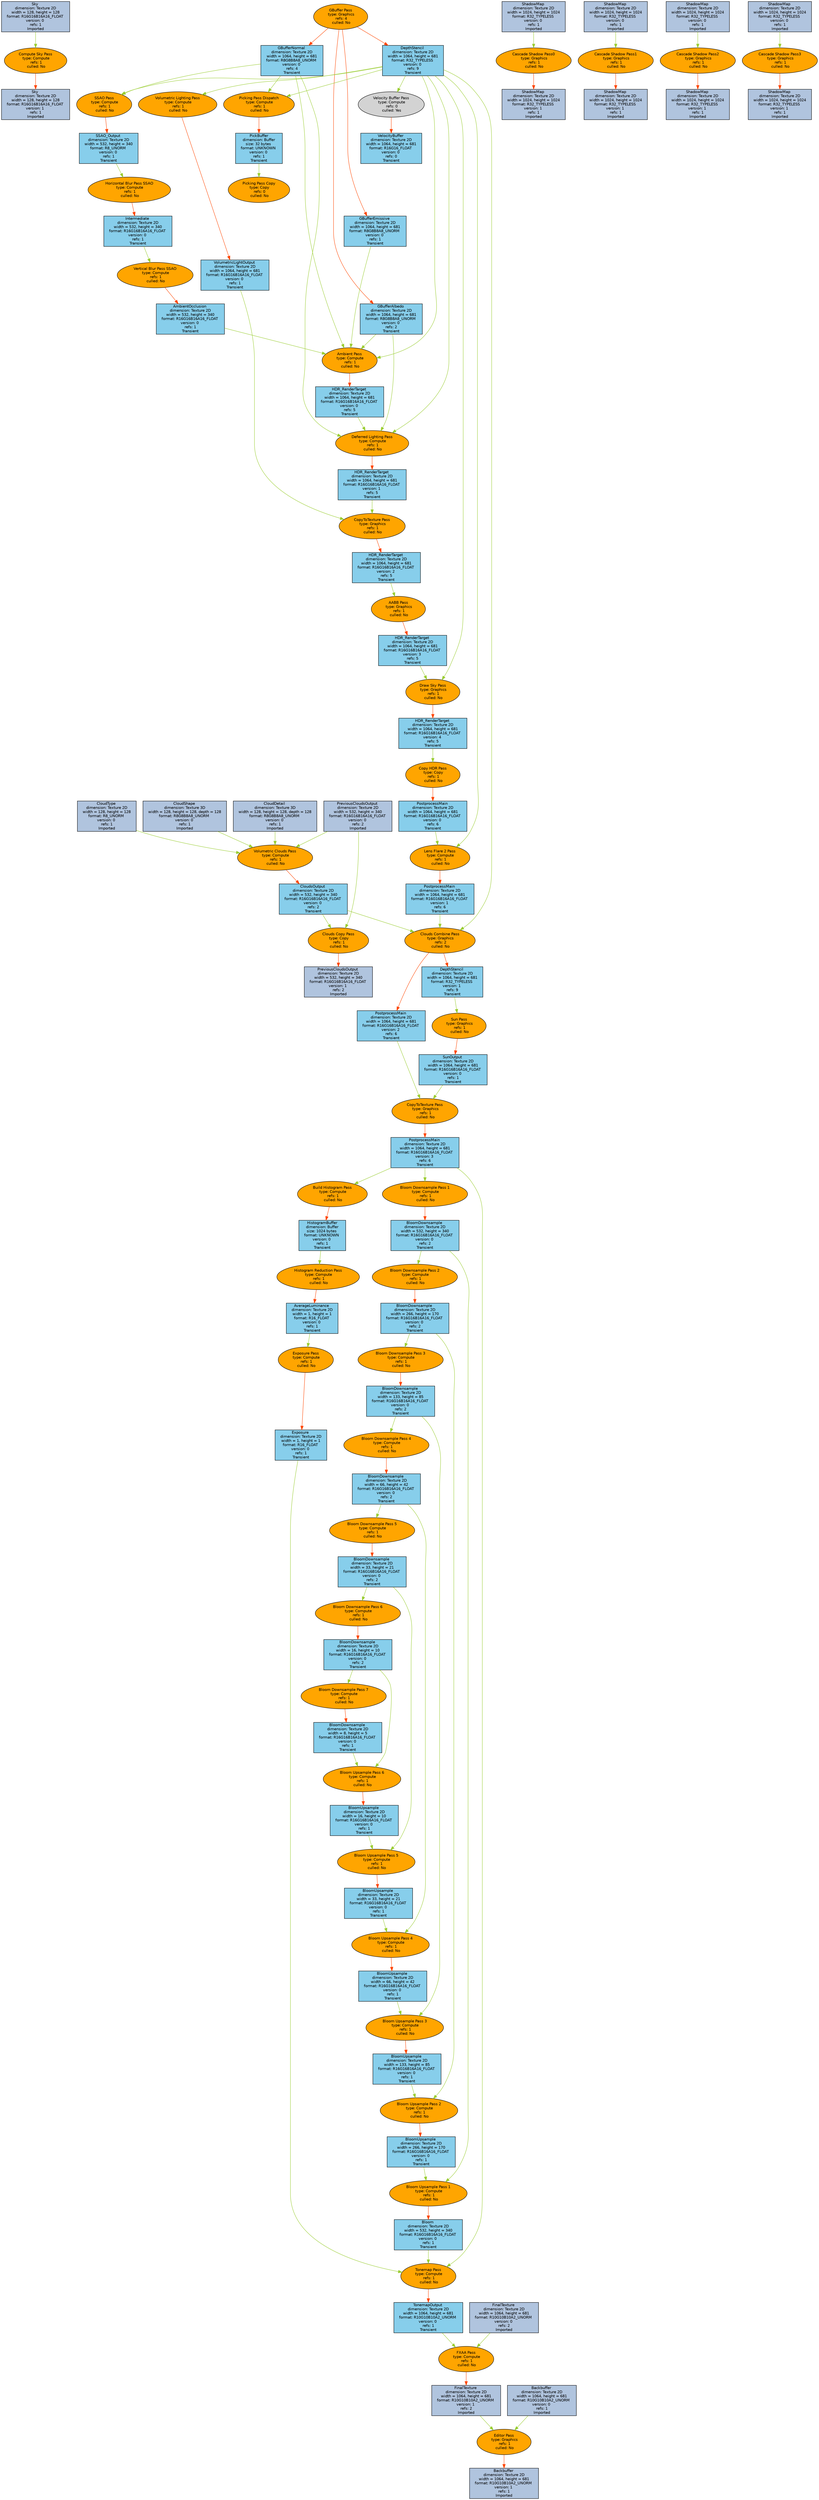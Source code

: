 digraph RenderGraph{ 
graph [style=invis, rankdir="TB", ordering=out, splines=spline]
node [shape=record, fontname="helvetica", fontsize=10, margin="0.2,0.03"]

P6465 [shape="ellipse", style="rounded,filled",fillcolor=orange, label=<Compute Sky Pass<br/> type: Compute<br/> refs: 1<br/> culled: No>] 
T1_0 [shape="box", style="filled",fillcolor=lightsteelblue, label=<Sky <br/>dimension: Texture 2D<br/>width = 128, height = 128<br/>format: R16G16B16A16_FLOAT <br/>version: 0 <br/>refs: 1<br/>Imported>] 
T1_1 [shape="box", style="filled",fillcolor=lightsteelblue, label=<Sky <br/>dimension: Texture 2D<br/>width = 128, height = 128<br/>format: R16G16B16A16_FLOAT <br/>version: 1 <br/>refs: 1<br/>Imported>] 
P6466 [shape="ellipse", style="rounded,filled",fillcolor=orange, label=<GBuffer Pass<br/> type: Graphics<br/> refs: 4<br/> culled: No>] 
T2_0 [shape="box", style="filled",fillcolor=skyblue, label=<GBufferNormal <br/>dimension: Texture 2D<br/>width = 1064, height = 681<br/>format: R8G8B8A8_UNORM <br/>version: 0 <br/>refs: 4<br/>Transient>] 
T3_0 [shape="box", style="filled",fillcolor=skyblue, label=<GBufferAlbedo <br/>dimension: Texture 2D<br/>width = 1064, height = 681<br/>format: R8G8B8A8_UNORM <br/>version: 0 <br/>refs: 2<br/>Transient>] 
T4_0 [shape="box", style="filled",fillcolor=skyblue, label=<GBufferEmissive <br/>dimension: Texture 2D<br/>width = 1064, height = 681<br/>format: R8G8B8A8_UNORM <br/>version: 0 <br/>refs: 1<br/>Transient>] 
T5_0 [shape="box", style="filled",fillcolor=skyblue, label=<DepthStencil <br/>dimension: Texture 2D<br/>width = 1064, height = 681<br/>format: R32_TYPELESS <br/>version: 0 <br/>refs: 9<br/>Transient>] 
P6471 [shape="ellipse", style="rounded,filled",fillcolor=orange, label=<Cascade Shadow Pass0<br/> type: Graphics<br/> refs: 1<br/> culled: No>] 
T10_0 [shape="box", style="filled",fillcolor=lightsteelblue, label=<ShadowMap <br/>dimension: Texture 2D<br/>width = 1024, height = 1024<br/>format: R32_TYPELESS <br/>version: 0 <br/>refs: 1<br/>Imported>] 
T10_1 [shape="box", style="filled",fillcolor=lightsteelblue, label=<ShadowMap <br/>dimension: Texture 2D<br/>width = 1024, height = 1024<br/>format: R32_TYPELESS <br/>version: 1 <br/>refs: 1<br/>Imported>] 
P6472 [shape="ellipse", style="rounded,filled",fillcolor=orange, label=<Cascade Shadow Pass1<br/> type: Graphics<br/> refs: 1<br/> culled: No>] 
T11_0 [shape="box", style="filled",fillcolor=lightsteelblue, label=<ShadowMap <br/>dimension: Texture 2D<br/>width = 1024, height = 1024<br/>format: R32_TYPELESS <br/>version: 0 <br/>refs: 1<br/>Imported>] 
T11_1 [shape="box", style="filled",fillcolor=lightsteelblue, label=<ShadowMap <br/>dimension: Texture 2D<br/>width = 1024, height = 1024<br/>format: R32_TYPELESS <br/>version: 1 <br/>refs: 1<br/>Imported>] 
P6473 [shape="ellipse", style="rounded,filled",fillcolor=orange, label=<Cascade Shadow Pass2<br/> type: Graphics<br/> refs: 1<br/> culled: No>] 
T12_0 [shape="box", style="filled",fillcolor=lightsteelblue, label=<ShadowMap <br/>dimension: Texture 2D<br/>width = 1024, height = 1024<br/>format: R32_TYPELESS <br/>version: 0 <br/>refs: 1<br/>Imported>] 
T12_1 [shape="box", style="filled",fillcolor=lightsteelblue, label=<ShadowMap <br/>dimension: Texture 2D<br/>width = 1024, height = 1024<br/>format: R32_TYPELESS <br/>version: 1 <br/>refs: 1<br/>Imported>] 
P6474 [shape="ellipse", style="rounded,filled",fillcolor=orange, label=<Cascade Shadow Pass3<br/> type: Graphics<br/> refs: 1<br/> culled: No>] 
T13_0 [shape="box", style="filled",fillcolor=lightsteelblue, label=<ShadowMap <br/>dimension: Texture 2D<br/>width = 1024, height = 1024<br/>format: R32_TYPELESS <br/>version: 0 <br/>refs: 1<br/>Imported>] 
T13_1 [shape="box", style="filled",fillcolor=lightsteelblue, label=<ShadowMap <br/>dimension: Texture 2D<br/>width = 1024, height = 1024<br/>format: R32_TYPELESS <br/>version: 1 <br/>refs: 1<br/>Imported>] 
P6485 [shape="ellipse", style="rounded,filled",fillcolor=orange, label=<Volumetric Clouds Pass<br/> type: Compute<br/> refs: 1<br/> culled: No>] 
T20_0 [shape="box", style="filled",fillcolor=lightsteelblue, label=<CloudType <br/>dimension: Texture 2D<br/>width = 128, height = 128<br/>format: R8_UNORM <br/>version: 0 <br/>refs: 1<br/>Imported>] 
T18_0 [shape="box", style="filled",fillcolor=lightsteelblue, label=<CloudShape <br/>dimension: Texture 3D<br/>width = 128, height = 128, depth = 128<br/>format: R8G8B8A8_UNORM <br/>version: 0 <br/>refs: 1<br/>Imported>] 
T19_0 [shape="box", style="filled",fillcolor=lightsteelblue, label=<CloudDetail <br/>dimension: Texture 3D<br/>width = 128, height = 128, depth = 128<br/>format: R8G8B8A8_UNORM <br/>version: 0 <br/>refs: 1<br/>Imported>] 
T17_0 [shape="box", style="filled",fillcolor=lightsteelblue, label=<PreviousCloudsOutput <br/>dimension: Texture 2D<br/>width = 532, height = 340<br/>format: R16G16B16A16_FLOAT <br/>version: 0 <br/>refs: 2<br/>Imported>] 
T21_0 [shape="box", style="filled",fillcolor=skyblue, label=<CloudsOutput <br/>dimension: Texture 2D<br/>width = 532, height = 340<br/>format: R16G16B16A16_FLOAT <br/>version: 0 <br/>refs: 2<br/>Transient>] 
P6467 [shape="ellipse", style="rounded,filled",fillcolor=orange, label=<SSAO Pass<br/> type: Compute<br/> refs: 1<br/> culled: No>] 
T6_0 [shape="box", style="filled",fillcolor=skyblue, label=<SSAO_Output <br/>dimension: Texture 2D<br/>width = 532, height = 340<br/>format: R8_UNORM <br/>version: 0 <br/>refs: 1<br/>Transient>] 
P6476 [shape="ellipse", style="rounded,filled",fillcolor=orange, label=<Volumetric Lighting Pass<br/> type: Compute<br/> refs: 1<br/> culled: No>] 
T14_0 [shape="box", style="filled",fillcolor=skyblue, label=<VolumetricLightOutput <br/>dimension: Texture 2D<br/>width = 1064, height = 681<br/>format: R16G16B16A16_FLOAT <br/>version: 0 <br/>refs: 1<br/>Transient>] 
P6480 [shape="ellipse", style="rounded,filled",fillcolor=orange, label=<Picking Pass Dispatch<br/> type: Compute<br/> refs: 1<br/> culled: No>] 
B0_0 [shape="box", style="filled",fillcolor=skyblue, label=<PickBuffer<br/>dimension: Buffer<br/>size: 32 bytes <br/>format: UNKNOWN <br/>version: 0 <br/>refs: 1<br/>Transient>] 
P6482 [shape="ellipse", style="rounded,filled",fillcolor=lightgray, label=<Velocity Buffer Pass<br/> type: Compute<br/> refs: 0<br/> culled: Yes>] 
T15_0 [shape="box", style="filled",fillcolor=skyblue, label=<VelocityBuffer <br/>dimension: Texture 2D<br/>width = 1064, height = 681<br/>format: R16G16_FLOAT <br/>version: 0 <br/>refs: 0<br/>Transient>] 
P6486 [shape="ellipse", style="rounded,filled",fillcolor=orange, label=<Clouds Copy Pass<br/> type: Copy<br/> refs: 1<br/> culled: No>] 
T17_1 [shape="box", style="filled",fillcolor=lightsteelblue, label=<PreviousCloudsOutput <br/>dimension: Texture 2D<br/>width = 532, height = 340<br/>format: R16G16B16A16_FLOAT <br/>version: 1 <br/>refs: 2<br/>Imported>] 
P6468 [shape="ellipse", style="rounded,filled",fillcolor=orange, label=<Horizontal Blur Pass SSAO<br/> type: Compute<br/> refs: 1<br/> culled: No>] 
T7_0 [shape="box", style="filled",fillcolor=skyblue, label=<Intermediate <br/>dimension: Texture 2D<br/>width = 532, height = 340<br/>format: R16G16B16A16_FLOAT <br/>version: 0 <br/>refs: 1<br/>Transient>] 
P6481 [shape="ellipse", style="rounded,filled",fillcolor=orange, label=<Picking Pass Copy<br/> type: Copy<br/> refs: 0<br/> culled: No>] 
P6469 [shape="ellipse", style="rounded,filled",fillcolor=orange, label=<Vertical Blur Pass SSAO<br/> type: Compute<br/> refs: 1<br/> culled: No>] 
T8_0 [shape="box", style="filled",fillcolor=skyblue, label=<AmbientOcclusion <br/>dimension: Texture 2D<br/>width = 532, height = 340<br/>format: R16G16B16A16_FLOAT <br/>version: 0 <br/>refs: 1<br/>Transient>] 
P6470 [shape="ellipse", style="rounded,filled",fillcolor=orange, label=<Ambient Pass<br/> type: Compute<br/> refs: 1<br/> culled: No>] 
T9_0 [shape="box", style="filled",fillcolor=skyblue, label=<HDR_RenderTarget <br/>dimension: Texture 2D<br/>width = 1064, height = 681<br/>format: R16G16B16A16_FLOAT <br/>version: 0 <br/>refs: 5<br/>Transient>] 
P6475 [shape="ellipse", style="rounded,filled",fillcolor=orange, label=<Deferred Lighting Pass<br/> type: Compute<br/> refs: 1<br/> culled: No>] 
T9_1 [shape="box", style="filled",fillcolor=skyblue, label=<HDR_RenderTarget <br/>dimension: Texture 2D<br/>width = 1064, height = 681<br/>format: R16G16B16A16_FLOAT <br/>version: 1 <br/>refs: 5<br/>Transient>] 
P6477 [shape="ellipse", style="rounded,filled",fillcolor=orange, label=<CopyToTexture Pass<br/> type: Graphics<br/> refs: 1<br/> culled: No>] 
T9_2 [shape="box", style="filled",fillcolor=skyblue, label=<HDR_RenderTarget <br/>dimension: Texture 2D<br/>width = 1064, height = 681<br/>format: R16G16B16A16_FLOAT <br/>version: 2 <br/>refs: 5<br/>Transient>] 
P6478 [shape="ellipse", style="rounded,filled",fillcolor=orange, label=<AABB Pass<br/> type: Graphics<br/> refs: 1<br/> culled: No>] 
T9_3 [shape="box", style="filled",fillcolor=skyblue, label=<HDR_RenderTarget <br/>dimension: Texture 2D<br/>width = 1064, height = 681<br/>format: R16G16B16A16_FLOAT <br/>version: 3 <br/>refs: 5<br/>Transient>] 
P6479 [shape="ellipse", style="rounded,filled",fillcolor=orange, label=<Draw Sky Pass<br/> type: Graphics<br/> refs: 1<br/> culled: No>] 
T9_4 [shape="box", style="filled",fillcolor=skyblue, label=<HDR_RenderTarget <br/>dimension: Texture 2D<br/>width = 1064, height = 681<br/>format: R16G16B16A16_FLOAT <br/>version: 4 <br/>refs: 5<br/>Transient>] 
P6483 [shape="ellipse", style="rounded,filled",fillcolor=orange, label=<Copy HDR Pass<br/> type: Copy<br/> refs: 1<br/> culled: No>] 
T16_0 [shape="box", style="filled",fillcolor=skyblue, label=<PostprocessMain <br/>dimension: Texture 2D<br/>width = 1064, height = 681<br/>format: R16G16B16A16_FLOAT <br/>version: 0 <br/>refs: 6<br/>Transient>] 
P6484 [shape="ellipse", style="rounded,filled",fillcolor=orange, label=<Lens Flare 2 Pass<br/> type: Compute<br/> refs: 1<br/> culled: No>] 
T16_1 [shape="box", style="filled",fillcolor=skyblue, label=<PostprocessMain <br/>dimension: Texture 2D<br/>width = 1064, height = 681<br/>format: R16G16B16A16_FLOAT <br/>version: 1 <br/>refs: 6<br/>Transient>] 
P6487 [shape="ellipse", style="rounded,filled",fillcolor=orange, label=<Clouds Combine Pass<br/> type: Graphics<br/> refs: 2<br/> culled: No>] 
T16_2 [shape="box", style="filled",fillcolor=skyblue, label=<PostprocessMain <br/>dimension: Texture 2D<br/>width = 1064, height = 681<br/>format: R16G16B16A16_FLOAT <br/>version: 2 <br/>refs: 6<br/>Transient>] 
T5_1 [shape="box", style="filled",fillcolor=skyblue, label=<DepthStencil <br/>dimension: Texture 2D<br/>width = 1064, height = 681<br/>format: R32_TYPELESS <br/>version: 1 <br/>refs: 9<br/>Transient>] 
P6488 [shape="ellipse", style="rounded,filled",fillcolor=orange, label=<Sun Pass<br/> type: Graphics<br/> refs: 1<br/> culled: No>] 
T22_0 [shape="box", style="filled",fillcolor=skyblue, label=<SunOutput <br/>dimension: Texture 2D<br/>width = 1064, height = 681<br/>format: R16G16B16A16_FLOAT <br/>version: 0 <br/>refs: 1<br/>Transient>] 
P6489 [shape="ellipse", style="rounded,filled",fillcolor=orange, label=<CopyToTexture Pass<br/> type: Graphics<br/> refs: 1<br/> culled: No>] 
T16_3 [shape="box", style="filled",fillcolor=skyblue, label=<PostprocessMain <br/>dimension: Texture 2D<br/>width = 1064, height = 681<br/>format: R16G16B16A16_FLOAT <br/>version: 3 <br/>refs: 6<br/>Transient>] 
P6490 [shape="ellipse", style="rounded,filled",fillcolor=orange, label=<Build Histogram Pass<br/> type: Compute<br/> refs: 1<br/> culled: No>] 
B1_0 [shape="box", style="filled",fillcolor=skyblue, label=<HistogramBuffer<br/>dimension: Buffer<br/>size: 1024 bytes <br/>format: UNKNOWN <br/>version: 0 <br/>refs: 1<br/>Transient>] 
P6493 [shape="ellipse", style="rounded,filled",fillcolor=orange, label=<Bloom Downsample Pass 1<br/> type: Compute<br/> refs: 1<br/> culled: No>] 
T25_0 [shape="box", style="filled",fillcolor=skyblue, label=<BloomDownsample <br/>dimension: Texture 2D<br/>width = 532, height = 340<br/>format: R16G16B16A16_FLOAT <br/>version: 0 <br/>refs: 2<br/>Transient>] 
P6491 [shape="ellipse", style="rounded,filled",fillcolor=orange, label=<Histogram Reduction Pass<br/> type: Compute<br/> refs: 1<br/> culled: No>] 
T23_0 [shape="box", style="filled",fillcolor=skyblue, label=<AverageLuminance <br/>dimension: Texture 2D<br/>width = 1, height = 1<br/>format: R16_FLOAT <br/>version: 0 <br/>refs: 1<br/>Transient>] 
P6494 [shape="ellipse", style="rounded,filled",fillcolor=orange, label=<Bloom Downsample Pass 2<br/> type: Compute<br/> refs: 1<br/> culled: No>] 
T26_0 [shape="box", style="filled",fillcolor=skyblue, label=<BloomDownsample <br/>dimension: Texture 2D<br/>width = 266, height = 170<br/>format: R16G16B16A16_FLOAT <br/>version: 0 <br/>refs: 2<br/>Transient>] 
P6492 [shape="ellipse", style="rounded,filled",fillcolor=orange, label=<Exposure Pass<br/> type: Compute<br/> refs: 1<br/> culled: No>] 
T24_0 [shape="box", style="filled",fillcolor=skyblue, label=<Exposure <br/>dimension: Texture 2D<br/>width = 1, height = 1<br/>format: R16_FLOAT <br/>version: 0 <br/>refs: 1<br/>Transient>] 
P6495 [shape="ellipse", style="rounded,filled",fillcolor=orange, label=<Bloom Downsample Pass 3<br/> type: Compute<br/> refs: 1<br/> culled: No>] 
T27_0 [shape="box", style="filled",fillcolor=skyblue, label=<BloomDownsample <br/>dimension: Texture 2D<br/>width = 133, height = 85<br/>format: R16G16B16A16_FLOAT <br/>version: 0 <br/>refs: 2<br/>Transient>] 
P6496 [shape="ellipse", style="rounded,filled",fillcolor=orange, label=<Bloom Downsample Pass 4<br/> type: Compute<br/> refs: 1<br/> culled: No>] 
T28_0 [shape="box", style="filled",fillcolor=skyblue, label=<BloomDownsample <br/>dimension: Texture 2D<br/>width = 66, height = 42<br/>format: R16G16B16A16_FLOAT <br/>version: 0 <br/>refs: 2<br/>Transient>] 
P6497 [shape="ellipse", style="rounded,filled",fillcolor=orange, label=<Bloom Downsample Pass 5<br/> type: Compute<br/> refs: 1<br/> culled: No>] 
T29_0 [shape="box", style="filled",fillcolor=skyblue, label=<BloomDownsample <br/>dimension: Texture 2D<br/>width = 33, height = 21<br/>format: R16G16B16A16_FLOAT <br/>version: 0 <br/>refs: 2<br/>Transient>] 
P6498 [shape="ellipse", style="rounded,filled",fillcolor=orange, label=<Bloom Downsample Pass 6<br/> type: Compute<br/> refs: 1<br/> culled: No>] 
T30_0 [shape="box", style="filled",fillcolor=skyblue, label=<BloomDownsample <br/>dimension: Texture 2D<br/>width = 16, height = 10<br/>format: R16G16B16A16_FLOAT <br/>version: 0 <br/>refs: 2<br/>Transient>] 
P6499 [shape="ellipse", style="rounded,filled",fillcolor=orange, label=<Bloom Downsample Pass 7<br/> type: Compute<br/> refs: 1<br/> culled: No>] 
T31_0 [shape="box", style="filled",fillcolor=skyblue, label=<BloomDownsample <br/>dimension: Texture 2D<br/>width = 8, height = 5<br/>format: R16G16B16A16_FLOAT <br/>version: 0 <br/>refs: 1<br/>Transient>] 
P6500 [shape="ellipse", style="rounded,filled",fillcolor=orange, label=<Bloom Upsample Pass 6<br/> type: Compute<br/> refs: 1<br/> culled: No>] 
T32_0 [shape="box", style="filled",fillcolor=skyblue, label=<BloomUpsample <br/>dimension: Texture 2D<br/>width = 16, height = 10<br/>format: R16G16B16A16_FLOAT <br/>version: 0 <br/>refs: 1<br/>Transient>] 
P6501 [shape="ellipse", style="rounded,filled",fillcolor=orange, label=<Bloom Upsample Pass 5<br/> type: Compute<br/> refs: 1<br/> culled: No>] 
T33_0 [shape="box", style="filled",fillcolor=skyblue, label=<BloomUpsample <br/>dimension: Texture 2D<br/>width = 33, height = 21<br/>format: R16G16B16A16_FLOAT <br/>version: 0 <br/>refs: 1<br/>Transient>] 
P6502 [shape="ellipse", style="rounded,filled",fillcolor=orange, label=<Bloom Upsample Pass 4<br/> type: Compute<br/> refs: 1<br/> culled: No>] 
T34_0 [shape="box", style="filled",fillcolor=skyblue, label=<BloomUpsample <br/>dimension: Texture 2D<br/>width = 66, height = 42<br/>format: R16G16B16A16_FLOAT <br/>version: 0 <br/>refs: 1<br/>Transient>] 
P6503 [shape="ellipse", style="rounded,filled",fillcolor=orange, label=<Bloom Upsample Pass 3<br/> type: Compute<br/> refs: 1<br/> culled: No>] 
T35_0 [shape="box", style="filled",fillcolor=skyblue, label=<BloomUpsample <br/>dimension: Texture 2D<br/>width = 133, height = 85<br/>format: R16G16B16A16_FLOAT <br/>version: 0 <br/>refs: 1<br/>Transient>] 
P6504 [shape="ellipse", style="rounded,filled",fillcolor=orange, label=<Bloom Upsample Pass 2<br/> type: Compute<br/> refs: 1<br/> culled: No>] 
T36_0 [shape="box", style="filled",fillcolor=skyblue, label=<BloomUpsample <br/>dimension: Texture 2D<br/>width = 266, height = 170<br/>format: R16G16B16A16_FLOAT <br/>version: 0 <br/>refs: 1<br/>Transient>] 
P6505 [shape="ellipse", style="rounded,filled",fillcolor=orange, label=<Bloom Upsample Pass 1<br/> type: Compute<br/> refs: 1<br/> culled: No>] 
T37_0 [shape="box", style="filled",fillcolor=skyblue, label=<Bloom <br/>dimension: Texture 2D<br/>width = 532, height = 340<br/>format: R16G16B16A16_FLOAT <br/>version: 0 <br/>refs: 1<br/>Transient>] 
P6506 [shape="ellipse", style="rounded,filled",fillcolor=orange, label=<Tonemap Pass<br/> type: Compute<br/> refs: 1<br/> culled: No>] 
T39_0 [shape="box", style="filled",fillcolor=skyblue, label=<TonemapOutput <br/>dimension: Texture 2D<br/>width = 1064, height = 681<br/>format: R10G10B10A2_UNORM <br/>version: 0 <br/>refs: 1<br/>Transient>] 
P6507 [shape="ellipse", style="rounded,filled",fillcolor=orange, label=<FXAA Pass<br/> type: Compute<br/> refs: 1<br/> culled: No>] 
T38_0 [shape="box", style="filled",fillcolor=lightsteelblue, label=<FinalTexture <br/>dimension: Texture 2D<br/>width = 1064, height = 681<br/>format: R10G10B10A2_UNORM <br/>version: 0 <br/>refs: 2<br/>Imported>] 
T38_1 [shape="box", style="filled",fillcolor=lightsteelblue, label=<FinalTexture <br/>dimension: Texture 2D<br/>width = 1064, height = 681<br/>format: R10G10B10A2_UNORM <br/>version: 1 <br/>refs: 2<br/>Imported>] 
P6508 [shape="ellipse", style="rounded,filled",fillcolor=orange, label=<Editor Pass<br/> type: Graphics<br/> refs: 1<br/> culled: No>] 
T0_0 [shape="box", style="filled",fillcolor=lightsteelblue, label=<Backbuffer <br/>dimension: Texture 2D<br/>width = 1064, height = 681<br/>format: R10G10B10A2_UNORM <br/>version: 0 <br/>refs: 1<br/>Imported>] 
T0_1 [shape="box", style="filled",fillcolor=lightsteelblue, label=<Backbuffer <br/>dimension: Texture 2D<br/>width = 1064, height = 681<br/>format: R10G10B10A2_UNORM <br/>version: 1 <br/>refs: 1<br/>Imported>] 

{T1_0}->P6465 [color=olivedrab3]
P6465->{T1_1} [color=orangered]
{}->P6466 [color=olivedrab3]
P6466->{T2_0,T3_0,T4_0,T5_0} [color=orangered]
{T10_0}->P6471 [color=olivedrab3]
P6471->{T10_1} [color=orangered]
{T11_0}->P6472 [color=olivedrab3]
P6472->{T11_1} [color=orangered]
{T12_0}->P6473 [color=olivedrab3]
P6473->{T12_1} [color=orangered]
{T13_0}->P6474 [color=olivedrab3]
P6474->{T13_1} [color=orangered]
{T20_0,T18_0,T19_0,T17_0}->P6485 [color=olivedrab3]
P6485->{T21_0} [color=orangered]
{T2_0,T5_0}->P6467 [color=olivedrab3]
P6467->{T6_0} [color=orangered]
{T5_0}->P6476 [color=olivedrab3]
P6476->{T14_0} [color=orangered]
{T5_0,T2_0}->P6480 [color=olivedrab3]
P6480->{B0_0} [color=orangered]
{T5_0}->P6482 [color=olivedrab3]
P6482->{T15_0} [color=orangered]
{T17_0,T21_0}->P6486 [color=olivedrab3]
P6486->{T17_1} [color=orangered]
{T6_0}->P6468 [color=olivedrab3]
P6468->{T7_0} [color=orangered]
{B0_0}->P6481 [color=olivedrab3]
P6481->{} [color=orangered]
{T7_0}->P6469 [color=olivedrab3]
P6469->{T8_0} [color=orangered]
{T2_0,T3_0,T4_0,T5_0,T8_0}->P6470 [color=olivedrab3]
P6470->{T9_0} [color=orangered]
{T9_0,T2_0,T3_0,T5_0}->P6475 [color=olivedrab3]
P6475->{T9_1} [color=orangered]
{T9_1,T14_0}->P6477 [color=olivedrab3]
P6477->{T9_2} [color=orangered]
{T9_2}->P6478 [color=olivedrab3]
P6478->{T9_3} [color=orangered]
{T9_3,T5_0}->P6479 [color=olivedrab3]
P6479->{T9_4} [color=orangered]
{T9_4}->P6483 [color=olivedrab3]
P6483->{T16_0} [color=orangered]
{T16_0,T5_0}->P6484 [color=olivedrab3]
P6484->{T16_1} [color=orangered]
{T16_1,T21_0,T5_0}->P6487 [color=olivedrab3]
P6487->{T16_2,T5_1} [color=orangered]
{T5_1}->P6488 [color=olivedrab3]
P6488->{T22_0} [color=orangered]
{T16_2,T22_0}->P6489 [color=olivedrab3]
P6489->{T16_3} [color=orangered]
{T16_3}->P6490 [color=olivedrab3]
P6490->{B1_0} [color=orangered]
{T16_3}->P6493 [color=olivedrab3]
P6493->{T25_0} [color=orangered]
{B1_0}->P6491 [color=olivedrab3]
P6491->{T23_0} [color=orangered]
{T25_0}->P6494 [color=olivedrab3]
P6494->{T26_0} [color=orangered]
{T23_0}->P6492 [color=olivedrab3]
P6492->{T24_0} [color=orangered]
{T26_0}->P6495 [color=olivedrab3]
P6495->{T27_0} [color=orangered]
{T27_0}->P6496 [color=olivedrab3]
P6496->{T28_0} [color=orangered]
{T28_0}->P6497 [color=olivedrab3]
P6497->{T29_0} [color=orangered]
{T29_0}->P6498 [color=olivedrab3]
P6498->{T30_0} [color=orangered]
{T30_0}->P6499 [color=olivedrab3]
P6499->{T31_0} [color=orangered]
{T30_0,T31_0}->P6500 [color=olivedrab3]
P6500->{T32_0} [color=orangered]
{T29_0,T32_0}->P6501 [color=olivedrab3]
P6501->{T33_0} [color=orangered]
{T28_0,T33_0}->P6502 [color=olivedrab3]
P6502->{T34_0} [color=orangered]
{T27_0,T34_0}->P6503 [color=olivedrab3]
P6503->{T35_0} [color=orangered]
{T26_0,T35_0}->P6504 [color=olivedrab3]
P6504->{T36_0} [color=orangered]
{T25_0,T36_0}->P6505 [color=olivedrab3]
P6505->{T37_0} [color=orangered]
{T24_0,T16_3,T37_0}->P6506 [color=olivedrab3]
P6506->{T39_0} [color=orangered]
{T39_0,T38_0}->P6507 [color=olivedrab3]
P6507->{T38_1} [color=orangered]
{T38_1,T0_0}->P6508 [color=olivedrab3]
P6508->{T0_1} [color=orangered]

}